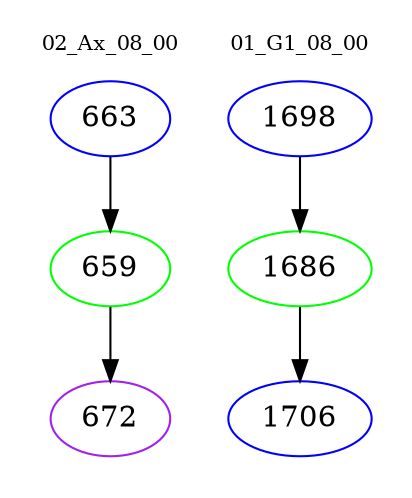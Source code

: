 digraph{
subgraph cluster_0 {
color = white
label = "02_Ax_08_00";
fontsize=10;
T0_663 [label="663", color="blue"]
T0_663 -> T0_659 [color="black"]
T0_659 [label="659", color="green"]
T0_659 -> T0_672 [color="black"]
T0_672 [label="672", color="purple"]
}
subgraph cluster_1 {
color = white
label = "01_G1_08_00";
fontsize=10;
T1_1698 [label="1698", color="blue"]
T1_1698 -> T1_1686 [color="black"]
T1_1686 [label="1686", color="green"]
T1_1686 -> T1_1706 [color="black"]
T1_1706 [label="1706", color="blue"]
}
}

